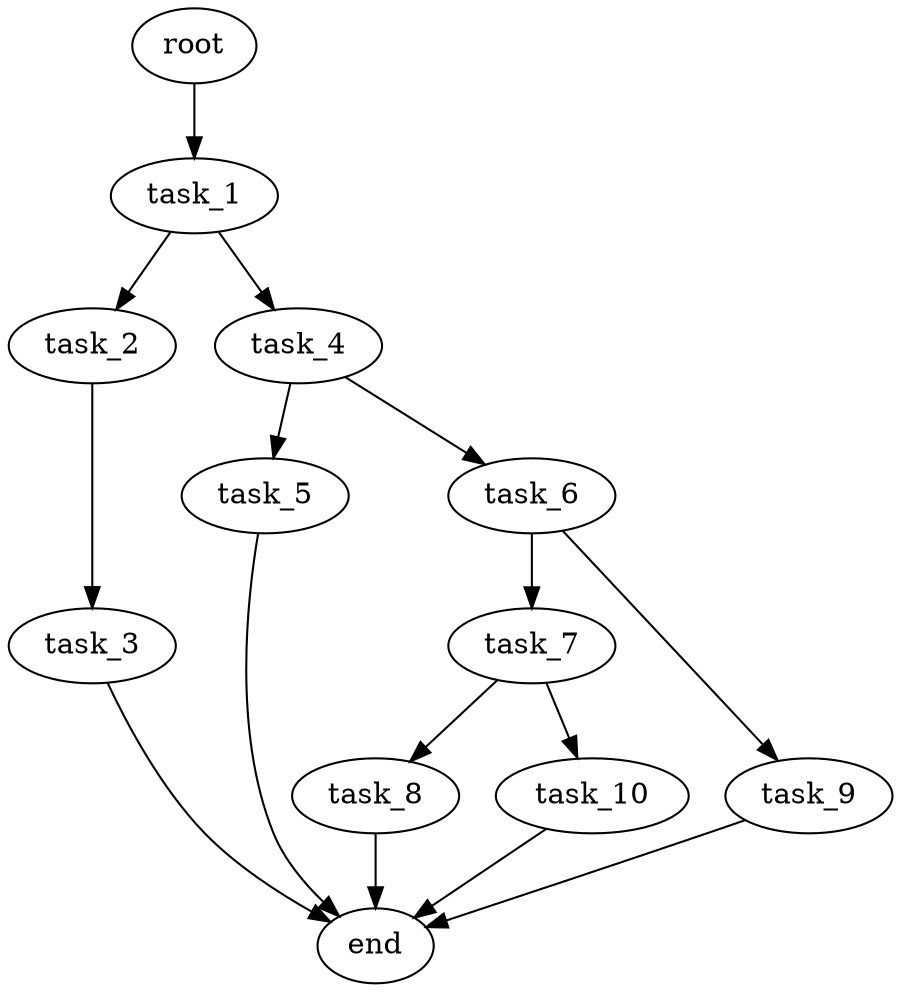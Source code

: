 digraph G {
  root [size="0.000000e+00"];
  task_1 [size="4.144996e+10"];
  task_2 [size="6.298024e+10"];
  task_3 [size="1.945158e+10"];
  task_4 [size="6.963846e+10"];
  task_5 [size="4.944277e+10"];
  task_6 [size="2.440600e+10"];
  task_7 [size="6.560924e+10"];
  task_8 [size="5.644264e+08"];
  task_9 [size="7.509894e+10"];
  task_10 [size="7.700692e+10"];
  end [size="0.000000e+00"];

  root -> task_1 [size="1.000000e-12"];
  task_1 -> task_2 [size="6.298024e+08"];
  task_1 -> task_4 [size="6.963846e+08"];
  task_2 -> task_3 [size="1.945158e+08"];
  task_3 -> end [size="1.000000e-12"];
  task_4 -> task_5 [size="4.944277e+08"];
  task_4 -> task_6 [size="2.440600e+08"];
  task_5 -> end [size="1.000000e-12"];
  task_6 -> task_7 [size="6.560924e+08"];
  task_6 -> task_9 [size="7.509894e+08"];
  task_7 -> task_8 [size="5.644264e+06"];
  task_7 -> task_10 [size="7.700692e+08"];
  task_8 -> end [size="1.000000e-12"];
  task_9 -> end [size="1.000000e-12"];
  task_10 -> end [size="1.000000e-12"];
}
